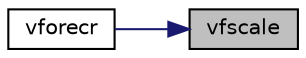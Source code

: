 digraph "vfscale"
{
 // LATEX_PDF_SIZE
  edge [fontname="Helvetica",fontsize="10",labelfontname="Helvetica",labelfontsize="10"];
  node [fontname="Helvetica",fontsize="10",shape=record];
  rankdir="RL";
  Node1 [label="vfscale",height=0.2,width=0.4,color="black", fillcolor="grey75", style="filled", fontcolor="black",tooltip=" "];
  Node1 -> Node2 [dir="back",color="midnightblue",fontsize="10",style="solid",fontname="Helvetica"];
  Node2 [label="vforecr",height=0.2,width=0.4,color="black", fillcolor="white", style="filled",URL="$utils__c_8c.html#af3f961b3098a093b9b640c833c3be71f",tooltip=" "];
}
